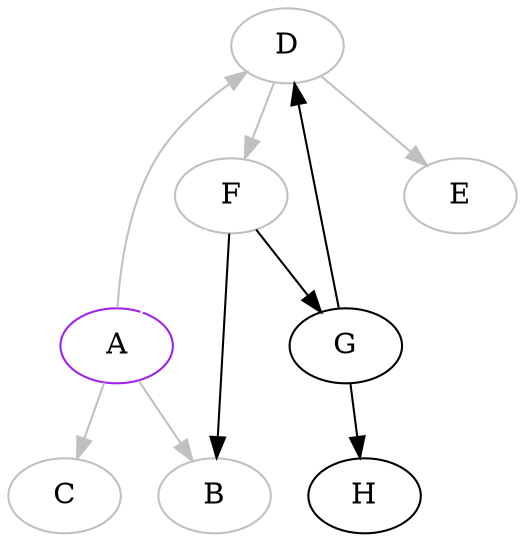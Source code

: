 digraph {
	D [label="D", color="gray"];
	F [label="F", color="gray"];
	H [label="H"];
	A [label="A", color="purple"];
	E [label="E", color="gray"];
	G [label="G"];
	C [label="C", color="gray"];
	B [label="B", color="gray"];
	
	A -> C [color="gray"];
	A -> B [color="gray"];
	D -> E [color="gray"];
	D -> F [color="gray"];
	F -> A [color="white"];
	F -> G;
	F -> B;
	A -> D [color="gray"];
	G -> H;
	G -> D;
}